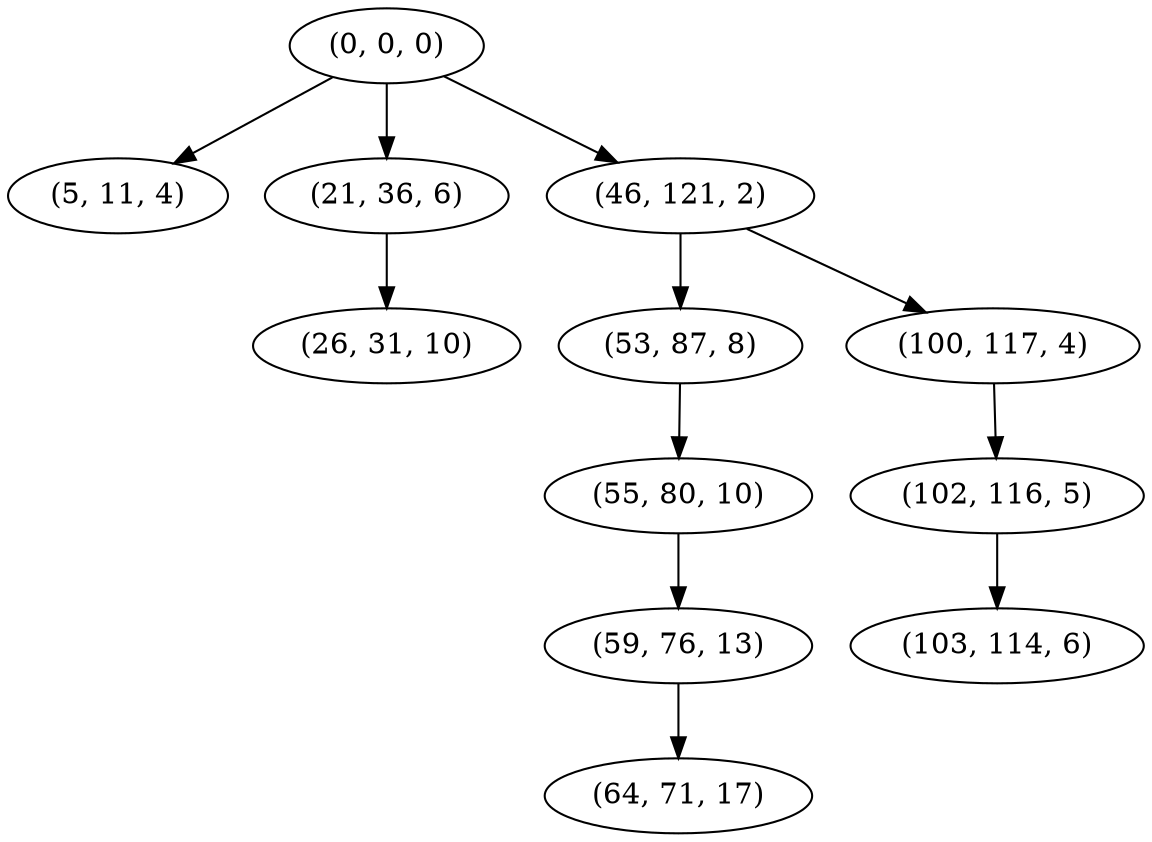 digraph tree {
    "(0, 0, 0)";
    "(5, 11, 4)";
    "(21, 36, 6)";
    "(26, 31, 10)";
    "(46, 121, 2)";
    "(53, 87, 8)";
    "(55, 80, 10)";
    "(59, 76, 13)";
    "(64, 71, 17)";
    "(100, 117, 4)";
    "(102, 116, 5)";
    "(103, 114, 6)";
    "(0, 0, 0)" -> "(5, 11, 4)";
    "(0, 0, 0)" -> "(21, 36, 6)";
    "(0, 0, 0)" -> "(46, 121, 2)";
    "(21, 36, 6)" -> "(26, 31, 10)";
    "(46, 121, 2)" -> "(53, 87, 8)";
    "(46, 121, 2)" -> "(100, 117, 4)";
    "(53, 87, 8)" -> "(55, 80, 10)";
    "(55, 80, 10)" -> "(59, 76, 13)";
    "(59, 76, 13)" -> "(64, 71, 17)";
    "(100, 117, 4)" -> "(102, 116, 5)";
    "(102, 116, 5)" -> "(103, 114, 6)";
}
